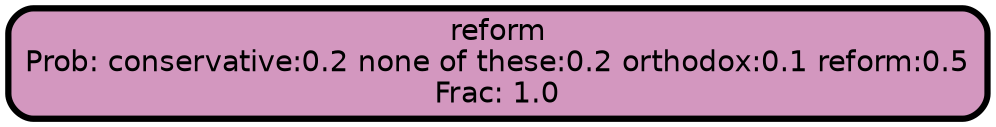 graph Tree {
node [shape=box, style="filled, rounded",color="black",penwidth="3",fontcolor="black",                 fontname=helvetica] ;
graph [ranksep="0 equally", splines=straight,                 bgcolor=transparent, dpi=200] ;
edge [fontname=helvetica, color=black] ;
0 [label="reform
Prob: conservative:0.2 none of these:0.2 orthodox:0.1 reform:0.5
Frac: 1.0", fillcolor="#d397bf"] ;
{rank = same;}}